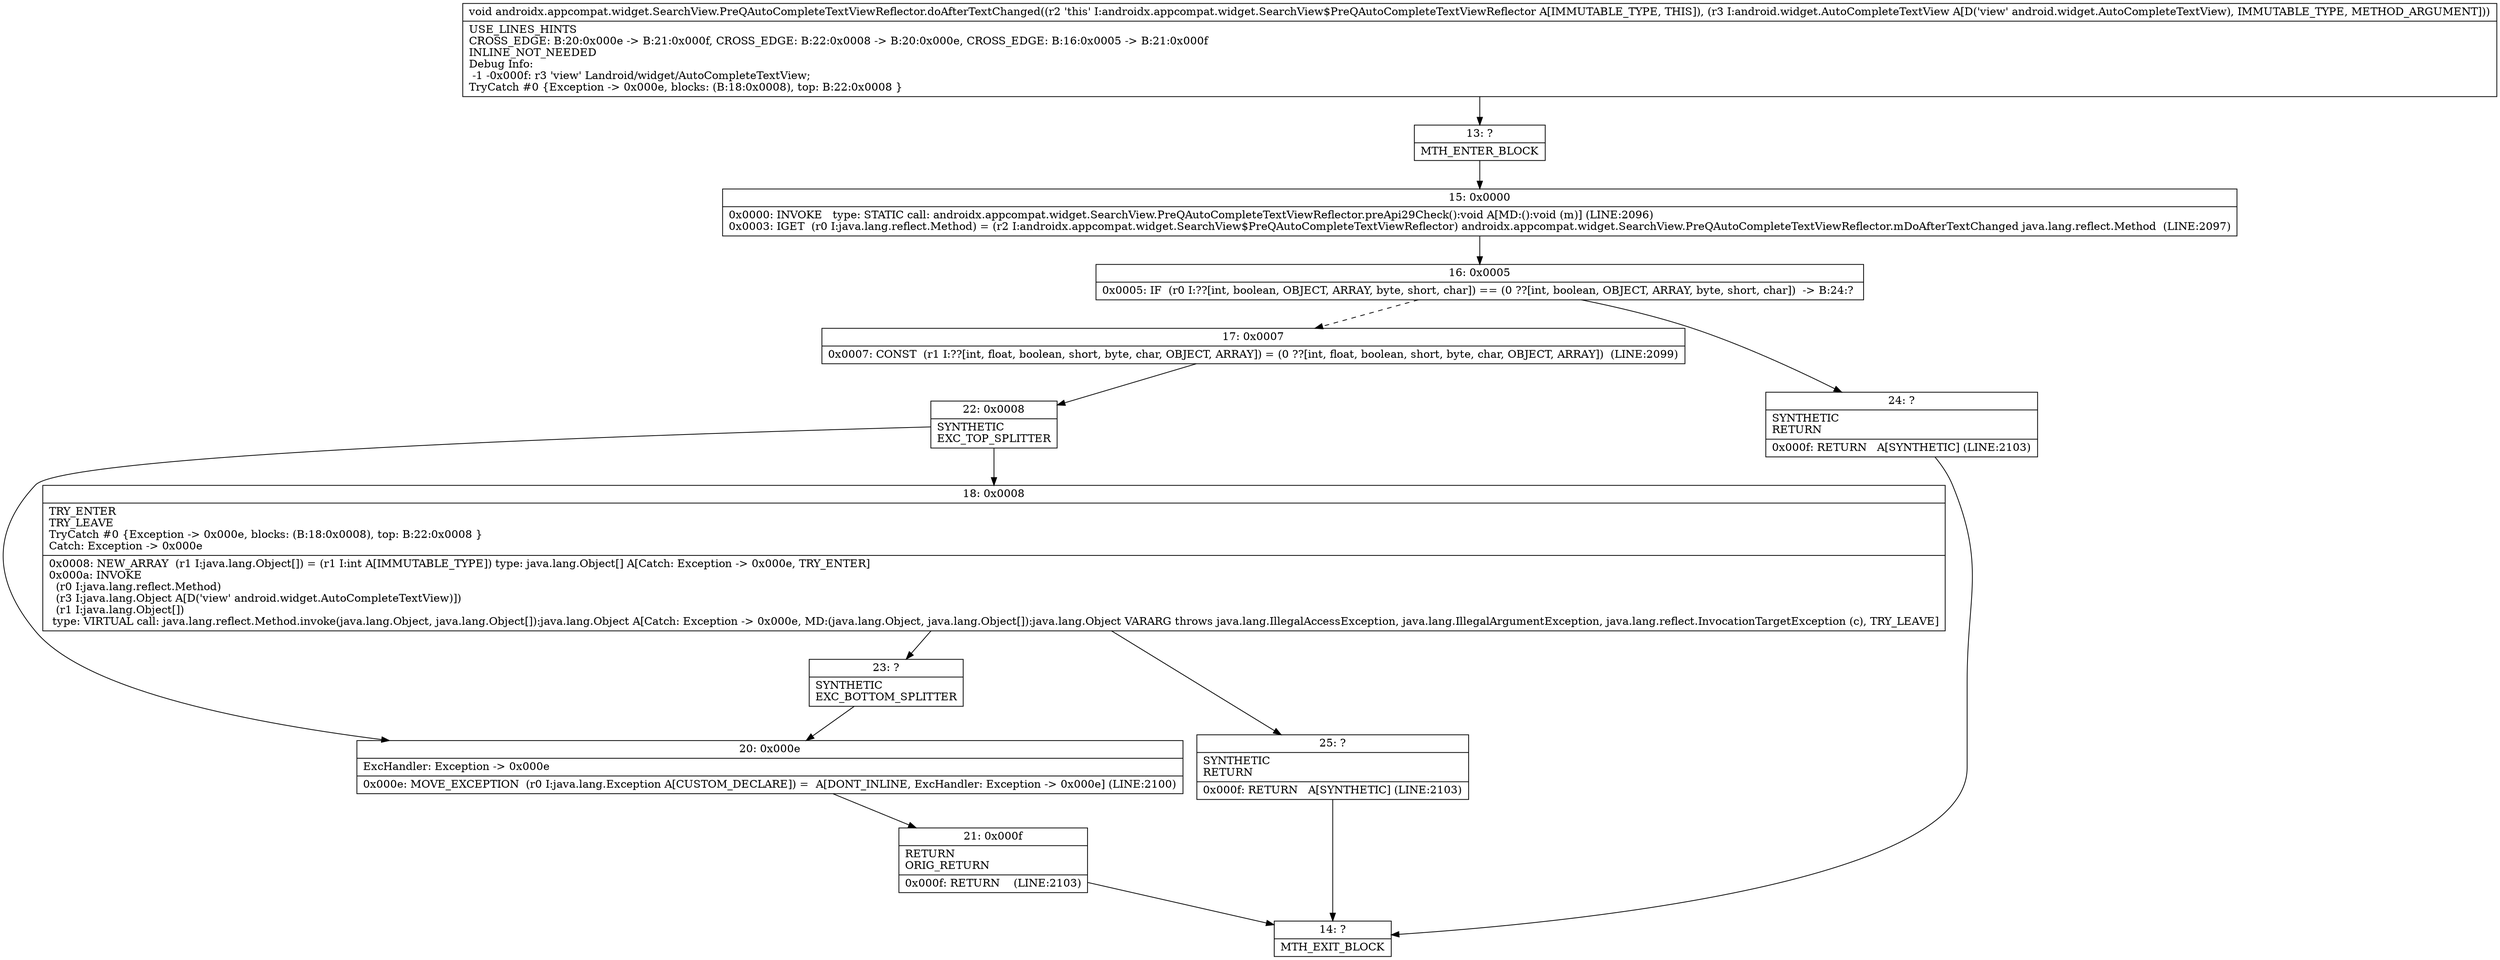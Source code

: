 digraph "CFG forandroidx.appcompat.widget.SearchView.PreQAutoCompleteTextViewReflector.doAfterTextChanged(Landroid\/widget\/AutoCompleteTextView;)V" {
Node_13 [shape=record,label="{13\:\ ?|MTH_ENTER_BLOCK\l}"];
Node_15 [shape=record,label="{15\:\ 0x0000|0x0000: INVOKE   type: STATIC call: androidx.appcompat.widget.SearchView.PreQAutoCompleteTextViewReflector.preApi29Check():void A[MD:():void (m)] (LINE:2096)\l0x0003: IGET  (r0 I:java.lang.reflect.Method) = (r2 I:androidx.appcompat.widget.SearchView$PreQAutoCompleteTextViewReflector) androidx.appcompat.widget.SearchView.PreQAutoCompleteTextViewReflector.mDoAfterTextChanged java.lang.reflect.Method  (LINE:2097)\l}"];
Node_16 [shape=record,label="{16\:\ 0x0005|0x0005: IF  (r0 I:??[int, boolean, OBJECT, ARRAY, byte, short, char]) == (0 ??[int, boolean, OBJECT, ARRAY, byte, short, char])  \-\> B:24:? \l}"];
Node_17 [shape=record,label="{17\:\ 0x0007|0x0007: CONST  (r1 I:??[int, float, boolean, short, byte, char, OBJECT, ARRAY]) = (0 ??[int, float, boolean, short, byte, char, OBJECT, ARRAY])  (LINE:2099)\l}"];
Node_22 [shape=record,label="{22\:\ 0x0008|SYNTHETIC\lEXC_TOP_SPLITTER\l}"];
Node_18 [shape=record,label="{18\:\ 0x0008|TRY_ENTER\lTRY_LEAVE\lTryCatch #0 \{Exception \-\> 0x000e, blocks: (B:18:0x0008), top: B:22:0x0008 \}\lCatch: Exception \-\> 0x000e\l|0x0008: NEW_ARRAY  (r1 I:java.lang.Object[]) = (r1 I:int A[IMMUTABLE_TYPE]) type: java.lang.Object[] A[Catch: Exception \-\> 0x000e, TRY_ENTER]\l0x000a: INVOKE  \l  (r0 I:java.lang.reflect.Method)\l  (r3 I:java.lang.Object A[D('view' android.widget.AutoCompleteTextView)])\l  (r1 I:java.lang.Object[])\l type: VIRTUAL call: java.lang.reflect.Method.invoke(java.lang.Object, java.lang.Object[]):java.lang.Object A[Catch: Exception \-\> 0x000e, MD:(java.lang.Object, java.lang.Object[]):java.lang.Object VARARG throws java.lang.IllegalAccessException, java.lang.IllegalArgumentException, java.lang.reflect.InvocationTargetException (c), TRY_LEAVE]\l}"];
Node_23 [shape=record,label="{23\:\ ?|SYNTHETIC\lEXC_BOTTOM_SPLITTER\l}"];
Node_25 [shape=record,label="{25\:\ ?|SYNTHETIC\lRETURN\l|0x000f: RETURN   A[SYNTHETIC] (LINE:2103)\l}"];
Node_14 [shape=record,label="{14\:\ ?|MTH_EXIT_BLOCK\l}"];
Node_20 [shape=record,label="{20\:\ 0x000e|ExcHandler: Exception \-\> 0x000e\l|0x000e: MOVE_EXCEPTION  (r0 I:java.lang.Exception A[CUSTOM_DECLARE]) =  A[DONT_INLINE, ExcHandler: Exception \-\> 0x000e] (LINE:2100)\l}"];
Node_21 [shape=record,label="{21\:\ 0x000f|RETURN\lORIG_RETURN\l|0x000f: RETURN    (LINE:2103)\l}"];
Node_24 [shape=record,label="{24\:\ ?|SYNTHETIC\lRETURN\l|0x000f: RETURN   A[SYNTHETIC] (LINE:2103)\l}"];
MethodNode[shape=record,label="{void androidx.appcompat.widget.SearchView.PreQAutoCompleteTextViewReflector.doAfterTextChanged((r2 'this' I:androidx.appcompat.widget.SearchView$PreQAutoCompleteTextViewReflector A[IMMUTABLE_TYPE, THIS]), (r3 I:android.widget.AutoCompleteTextView A[D('view' android.widget.AutoCompleteTextView), IMMUTABLE_TYPE, METHOD_ARGUMENT]))  | USE_LINES_HINTS\lCROSS_EDGE: B:20:0x000e \-\> B:21:0x000f, CROSS_EDGE: B:22:0x0008 \-\> B:20:0x000e, CROSS_EDGE: B:16:0x0005 \-\> B:21:0x000f\lINLINE_NOT_NEEDED\lDebug Info:\l  \-1 \-0x000f: r3 'view' Landroid\/widget\/AutoCompleteTextView;\lTryCatch #0 \{Exception \-\> 0x000e, blocks: (B:18:0x0008), top: B:22:0x0008 \}\l}"];
MethodNode -> Node_13;Node_13 -> Node_15;
Node_15 -> Node_16;
Node_16 -> Node_17[style=dashed];
Node_16 -> Node_24;
Node_17 -> Node_22;
Node_22 -> Node_18;
Node_22 -> Node_20;
Node_18 -> Node_23;
Node_18 -> Node_25;
Node_23 -> Node_20;
Node_25 -> Node_14;
Node_20 -> Node_21;
Node_21 -> Node_14;
Node_24 -> Node_14;
}


